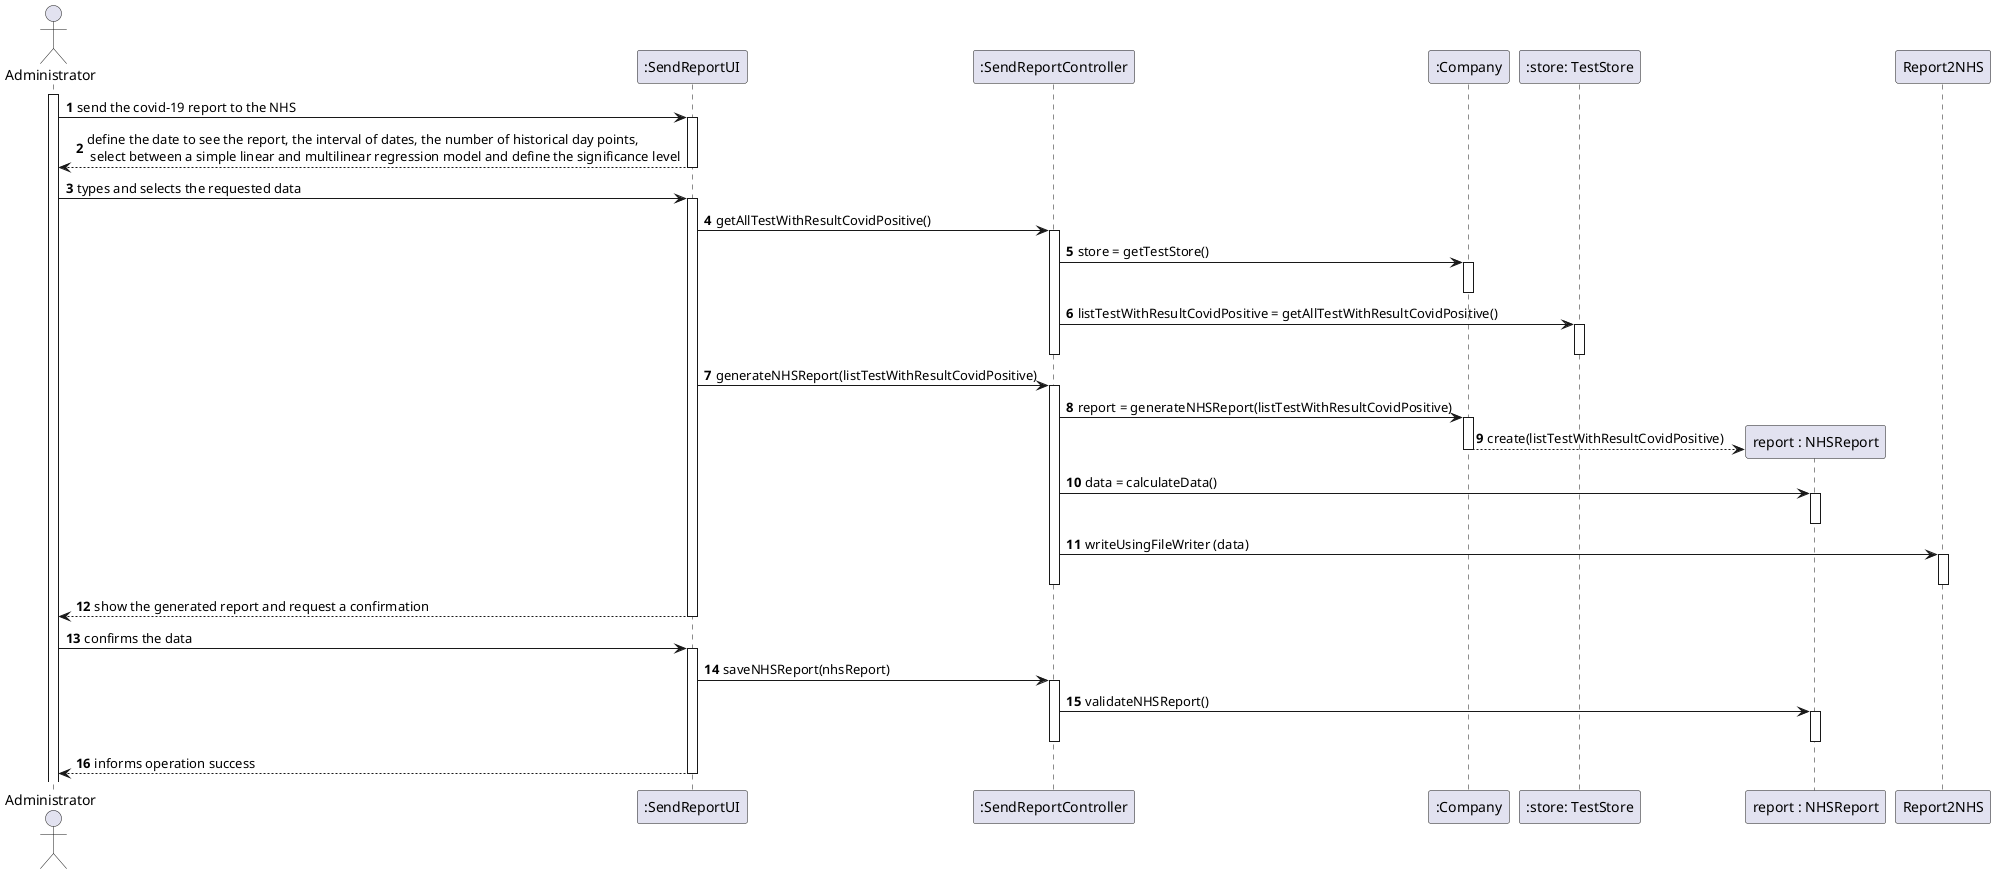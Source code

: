 @startuml
'https://plantuml.com/sequence-diagram

autonumber

actor "Administrator" as A
activate A


A -> ":SendReportUI" : send the covid-19 report to the NHS
activate ":SendReportUI"
":SendReportUI" --> A: define the date to see the report, the interval of dates, the number of historical day points, \n select between a simple linear and multilinear regression model and define the significance level
deactivate ":SendReportUI"

A -> ":SendReportUI" : types and selects the requested data
activate ":SendReportUI"
":SendReportUI" -> ":SendReportController": getAllTestWithResultCovidPositive()

activate ":SendReportController"
":SendReportController" -> ":Company" : store = getTestStore()
activate ":Company"
deactivate ":Company"

":SendReportController" -> ":store: TestStore" : listTestWithResultCovidPositive = getAllTestWithResultCovidPositive()
activate ":store: TestStore"
deactivate ":store: TestStore"

deactivate ":SendReportController"

":SendReportUI" -> ":SendReportController" : generateNHSReport(listTestWithResultCovidPositive)
activate ":SendReportController"

":SendReportController" -> ":Company" : report = generateNHSReport(listTestWithResultCovidPositive)
activate ":Company"

create "report : NHSReport"
":Company" --> "report : NHSReport" : create(listTestWithResultCovidPositive)

deactivate ":Company"

":SendReportController" -> "report : NHSReport": data = calculateData()
activate "report : NHSReport"
deactivate "report : NHSReport"

":SendReportController" -> "Report2NHS": writeUsingFileWriter (data)

activate "Report2NHS"

deactivate "Report2NHS"

deactivate ":SendReportController"

":SendReportUI" --> A: show the generated report and request a confirmation
deactivate ":SendReportUI"

A -> ":SendReportUI": confirms the data
activate ":SendReportUI"

":SendReportUI" -> ":SendReportController": saveNHSReport(nhsReport)

activate ":SendReportController"

":SendReportController" -> "report : NHSReport" : validateNHSReport()
activate "report : NHSReport"
deactivate "report : NHSReport"

deactivate ":SendReportController"


":SendReportUI" --> A: informs operation success
deactivate ":SendReportUI"

@enduml